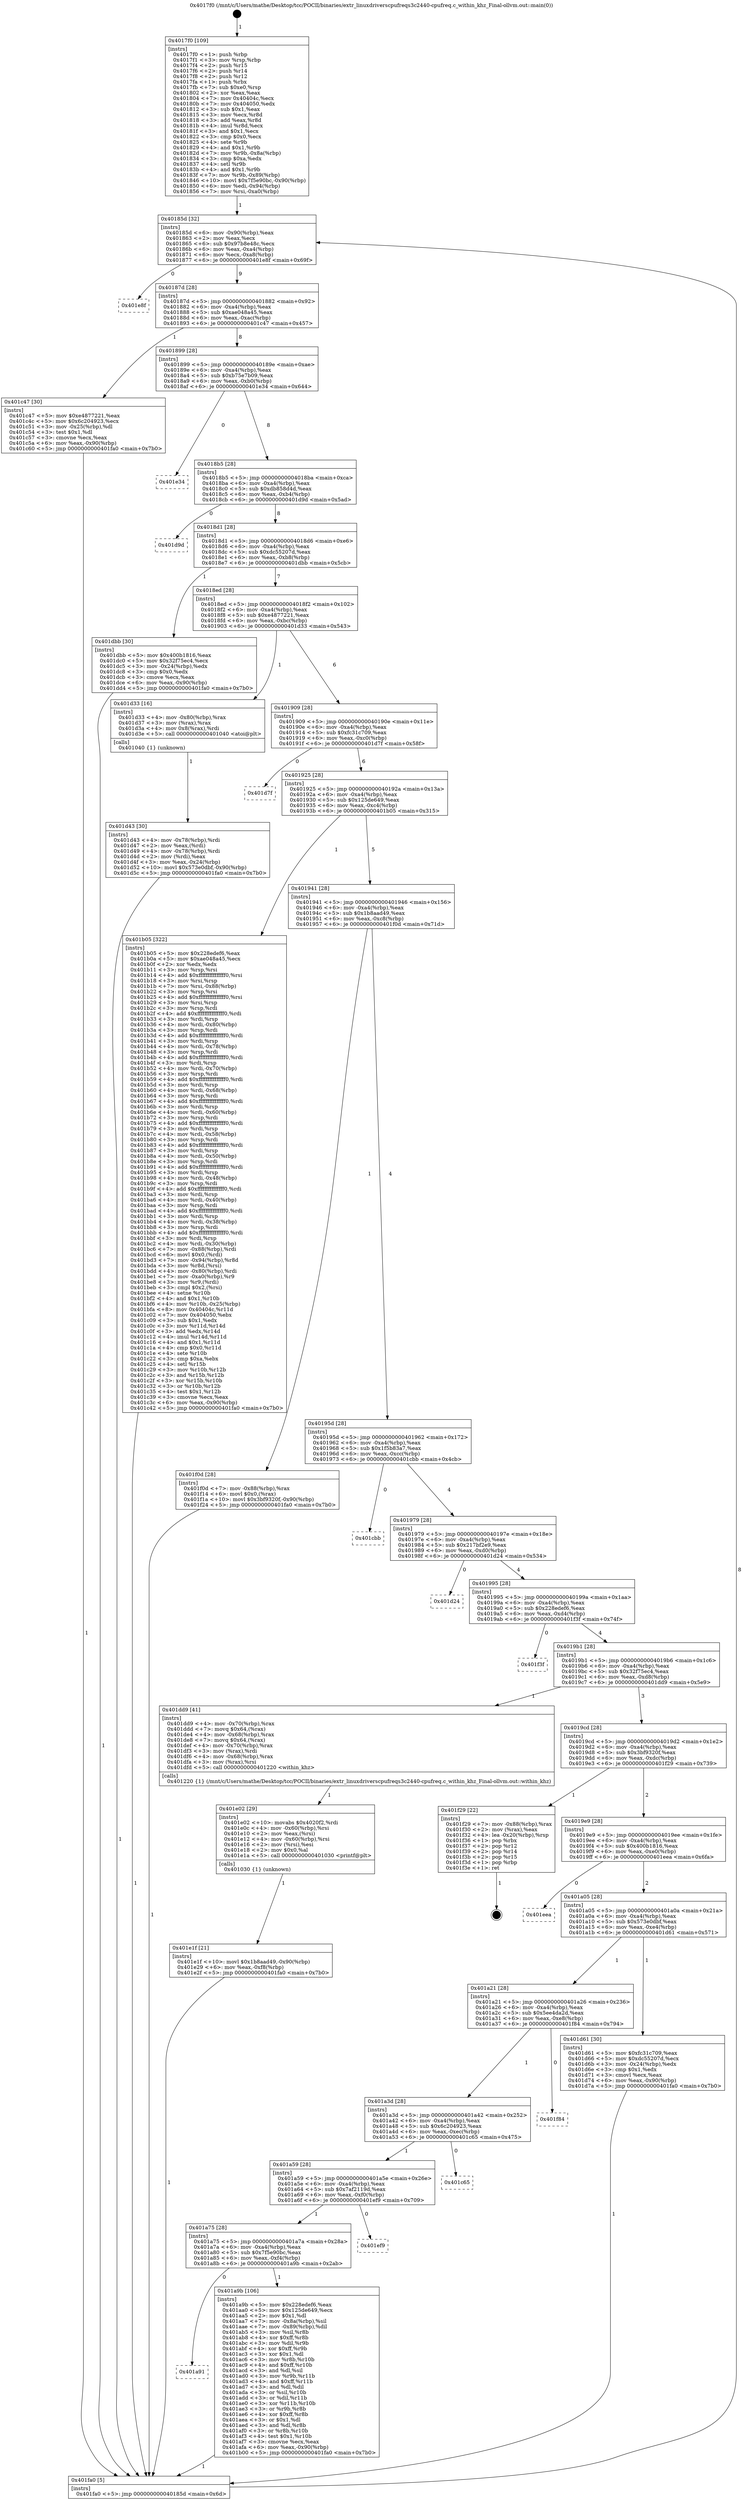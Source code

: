 digraph "0x4017f0" {
  label = "0x4017f0 (/mnt/c/Users/mathe/Desktop/tcc/POCII/binaries/extr_linuxdriverscpufreqs3c2440-cpufreq.c_within_khz_Final-ollvm.out::main(0))"
  labelloc = "t"
  node[shape=record]

  Entry [label="",width=0.3,height=0.3,shape=circle,fillcolor=black,style=filled]
  "0x40185d" [label="{
     0x40185d [32]\l
     | [instrs]\l
     &nbsp;&nbsp;0x40185d \<+6\>: mov -0x90(%rbp),%eax\l
     &nbsp;&nbsp;0x401863 \<+2\>: mov %eax,%ecx\l
     &nbsp;&nbsp;0x401865 \<+6\>: sub $0x97b8e48c,%ecx\l
     &nbsp;&nbsp;0x40186b \<+6\>: mov %eax,-0xa4(%rbp)\l
     &nbsp;&nbsp;0x401871 \<+6\>: mov %ecx,-0xa8(%rbp)\l
     &nbsp;&nbsp;0x401877 \<+6\>: je 0000000000401e8f \<main+0x69f\>\l
  }"]
  "0x401e8f" [label="{
     0x401e8f\l
  }", style=dashed]
  "0x40187d" [label="{
     0x40187d [28]\l
     | [instrs]\l
     &nbsp;&nbsp;0x40187d \<+5\>: jmp 0000000000401882 \<main+0x92\>\l
     &nbsp;&nbsp;0x401882 \<+6\>: mov -0xa4(%rbp),%eax\l
     &nbsp;&nbsp;0x401888 \<+5\>: sub $0xae048a45,%eax\l
     &nbsp;&nbsp;0x40188d \<+6\>: mov %eax,-0xac(%rbp)\l
     &nbsp;&nbsp;0x401893 \<+6\>: je 0000000000401c47 \<main+0x457\>\l
  }"]
  Exit [label="",width=0.3,height=0.3,shape=circle,fillcolor=black,style=filled,peripheries=2]
  "0x401c47" [label="{
     0x401c47 [30]\l
     | [instrs]\l
     &nbsp;&nbsp;0x401c47 \<+5\>: mov $0xe4877221,%eax\l
     &nbsp;&nbsp;0x401c4c \<+5\>: mov $0x6c204923,%ecx\l
     &nbsp;&nbsp;0x401c51 \<+3\>: mov -0x25(%rbp),%dl\l
     &nbsp;&nbsp;0x401c54 \<+3\>: test $0x1,%dl\l
     &nbsp;&nbsp;0x401c57 \<+3\>: cmovne %ecx,%eax\l
     &nbsp;&nbsp;0x401c5a \<+6\>: mov %eax,-0x90(%rbp)\l
     &nbsp;&nbsp;0x401c60 \<+5\>: jmp 0000000000401fa0 \<main+0x7b0\>\l
  }"]
  "0x401899" [label="{
     0x401899 [28]\l
     | [instrs]\l
     &nbsp;&nbsp;0x401899 \<+5\>: jmp 000000000040189e \<main+0xae\>\l
     &nbsp;&nbsp;0x40189e \<+6\>: mov -0xa4(%rbp),%eax\l
     &nbsp;&nbsp;0x4018a4 \<+5\>: sub $0xb75e7b09,%eax\l
     &nbsp;&nbsp;0x4018a9 \<+6\>: mov %eax,-0xb0(%rbp)\l
     &nbsp;&nbsp;0x4018af \<+6\>: je 0000000000401e34 \<main+0x644\>\l
  }"]
  "0x401e1f" [label="{
     0x401e1f [21]\l
     | [instrs]\l
     &nbsp;&nbsp;0x401e1f \<+10\>: movl $0x1b8aad49,-0x90(%rbp)\l
     &nbsp;&nbsp;0x401e29 \<+6\>: mov %eax,-0xf8(%rbp)\l
     &nbsp;&nbsp;0x401e2f \<+5\>: jmp 0000000000401fa0 \<main+0x7b0\>\l
  }"]
  "0x401e34" [label="{
     0x401e34\l
  }", style=dashed]
  "0x4018b5" [label="{
     0x4018b5 [28]\l
     | [instrs]\l
     &nbsp;&nbsp;0x4018b5 \<+5\>: jmp 00000000004018ba \<main+0xca\>\l
     &nbsp;&nbsp;0x4018ba \<+6\>: mov -0xa4(%rbp),%eax\l
     &nbsp;&nbsp;0x4018c0 \<+5\>: sub $0xdb858d4d,%eax\l
     &nbsp;&nbsp;0x4018c5 \<+6\>: mov %eax,-0xb4(%rbp)\l
     &nbsp;&nbsp;0x4018cb \<+6\>: je 0000000000401d9d \<main+0x5ad\>\l
  }"]
  "0x401e02" [label="{
     0x401e02 [29]\l
     | [instrs]\l
     &nbsp;&nbsp;0x401e02 \<+10\>: movabs $0x4020f2,%rdi\l
     &nbsp;&nbsp;0x401e0c \<+4\>: mov -0x60(%rbp),%rsi\l
     &nbsp;&nbsp;0x401e10 \<+2\>: mov %eax,(%rsi)\l
     &nbsp;&nbsp;0x401e12 \<+4\>: mov -0x60(%rbp),%rsi\l
     &nbsp;&nbsp;0x401e16 \<+2\>: mov (%rsi),%esi\l
     &nbsp;&nbsp;0x401e18 \<+2\>: mov $0x0,%al\l
     &nbsp;&nbsp;0x401e1a \<+5\>: call 0000000000401030 \<printf@plt\>\l
     | [calls]\l
     &nbsp;&nbsp;0x401030 \{1\} (unknown)\l
  }"]
  "0x401d9d" [label="{
     0x401d9d\l
  }", style=dashed]
  "0x4018d1" [label="{
     0x4018d1 [28]\l
     | [instrs]\l
     &nbsp;&nbsp;0x4018d1 \<+5\>: jmp 00000000004018d6 \<main+0xe6\>\l
     &nbsp;&nbsp;0x4018d6 \<+6\>: mov -0xa4(%rbp),%eax\l
     &nbsp;&nbsp;0x4018dc \<+5\>: sub $0xdc55207d,%eax\l
     &nbsp;&nbsp;0x4018e1 \<+6\>: mov %eax,-0xb8(%rbp)\l
     &nbsp;&nbsp;0x4018e7 \<+6\>: je 0000000000401dbb \<main+0x5cb\>\l
  }"]
  "0x401d43" [label="{
     0x401d43 [30]\l
     | [instrs]\l
     &nbsp;&nbsp;0x401d43 \<+4\>: mov -0x78(%rbp),%rdi\l
     &nbsp;&nbsp;0x401d47 \<+2\>: mov %eax,(%rdi)\l
     &nbsp;&nbsp;0x401d49 \<+4\>: mov -0x78(%rbp),%rdi\l
     &nbsp;&nbsp;0x401d4d \<+2\>: mov (%rdi),%eax\l
     &nbsp;&nbsp;0x401d4f \<+3\>: mov %eax,-0x24(%rbp)\l
     &nbsp;&nbsp;0x401d52 \<+10\>: movl $0x573e0dbf,-0x90(%rbp)\l
     &nbsp;&nbsp;0x401d5c \<+5\>: jmp 0000000000401fa0 \<main+0x7b0\>\l
  }"]
  "0x401dbb" [label="{
     0x401dbb [30]\l
     | [instrs]\l
     &nbsp;&nbsp;0x401dbb \<+5\>: mov $0x400b1816,%eax\l
     &nbsp;&nbsp;0x401dc0 \<+5\>: mov $0x32f75ec4,%ecx\l
     &nbsp;&nbsp;0x401dc5 \<+3\>: mov -0x24(%rbp),%edx\l
     &nbsp;&nbsp;0x401dc8 \<+3\>: cmp $0x0,%edx\l
     &nbsp;&nbsp;0x401dcb \<+3\>: cmove %ecx,%eax\l
     &nbsp;&nbsp;0x401dce \<+6\>: mov %eax,-0x90(%rbp)\l
     &nbsp;&nbsp;0x401dd4 \<+5\>: jmp 0000000000401fa0 \<main+0x7b0\>\l
  }"]
  "0x4018ed" [label="{
     0x4018ed [28]\l
     | [instrs]\l
     &nbsp;&nbsp;0x4018ed \<+5\>: jmp 00000000004018f2 \<main+0x102\>\l
     &nbsp;&nbsp;0x4018f2 \<+6\>: mov -0xa4(%rbp),%eax\l
     &nbsp;&nbsp;0x4018f8 \<+5\>: sub $0xe4877221,%eax\l
     &nbsp;&nbsp;0x4018fd \<+6\>: mov %eax,-0xbc(%rbp)\l
     &nbsp;&nbsp;0x401903 \<+6\>: je 0000000000401d33 \<main+0x543\>\l
  }"]
  "0x4017f0" [label="{
     0x4017f0 [109]\l
     | [instrs]\l
     &nbsp;&nbsp;0x4017f0 \<+1\>: push %rbp\l
     &nbsp;&nbsp;0x4017f1 \<+3\>: mov %rsp,%rbp\l
     &nbsp;&nbsp;0x4017f4 \<+2\>: push %r15\l
     &nbsp;&nbsp;0x4017f6 \<+2\>: push %r14\l
     &nbsp;&nbsp;0x4017f8 \<+2\>: push %r12\l
     &nbsp;&nbsp;0x4017fa \<+1\>: push %rbx\l
     &nbsp;&nbsp;0x4017fb \<+7\>: sub $0xe0,%rsp\l
     &nbsp;&nbsp;0x401802 \<+2\>: xor %eax,%eax\l
     &nbsp;&nbsp;0x401804 \<+7\>: mov 0x40404c,%ecx\l
     &nbsp;&nbsp;0x40180b \<+7\>: mov 0x404050,%edx\l
     &nbsp;&nbsp;0x401812 \<+3\>: sub $0x1,%eax\l
     &nbsp;&nbsp;0x401815 \<+3\>: mov %ecx,%r8d\l
     &nbsp;&nbsp;0x401818 \<+3\>: add %eax,%r8d\l
     &nbsp;&nbsp;0x40181b \<+4\>: imul %r8d,%ecx\l
     &nbsp;&nbsp;0x40181f \<+3\>: and $0x1,%ecx\l
     &nbsp;&nbsp;0x401822 \<+3\>: cmp $0x0,%ecx\l
     &nbsp;&nbsp;0x401825 \<+4\>: sete %r9b\l
     &nbsp;&nbsp;0x401829 \<+4\>: and $0x1,%r9b\l
     &nbsp;&nbsp;0x40182d \<+7\>: mov %r9b,-0x8a(%rbp)\l
     &nbsp;&nbsp;0x401834 \<+3\>: cmp $0xa,%edx\l
     &nbsp;&nbsp;0x401837 \<+4\>: setl %r9b\l
     &nbsp;&nbsp;0x40183b \<+4\>: and $0x1,%r9b\l
     &nbsp;&nbsp;0x40183f \<+7\>: mov %r9b,-0x89(%rbp)\l
     &nbsp;&nbsp;0x401846 \<+10\>: movl $0x7f5e90bc,-0x90(%rbp)\l
     &nbsp;&nbsp;0x401850 \<+6\>: mov %edi,-0x94(%rbp)\l
     &nbsp;&nbsp;0x401856 \<+7\>: mov %rsi,-0xa0(%rbp)\l
  }"]
  "0x401d33" [label="{
     0x401d33 [16]\l
     | [instrs]\l
     &nbsp;&nbsp;0x401d33 \<+4\>: mov -0x80(%rbp),%rax\l
     &nbsp;&nbsp;0x401d37 \<+3\>: mov (%rax),%rax\l
     &nbsp;&nbsp;0x401d3a \<+4\>: mov 0x8(%rax),%rdi\l
     &nbsp;&nbsp;0x401d3e \<+5\>: call 0000000000401040 \<atoi@plt\>\l
     | [calls]\l
     &nbsp;&nbsp;0x401040 \{1\} (unknown)\l
  }"]
  "0x401909" [label="{
     0x401909 [28]\l
     | [instrs]\l
     &nbsp;&nbsp;0x401909 \<+5\>: jmp 000000000040190e \<main+0x11e\>\l
     &nbsp;&nbsp;0x40190e \<+6\>: mov -0xa4(%rbp),%eax\l
     &nbsp;&nbsp;0x401914 \<+5\>: sub $0xfc31c709,%eax\l
     &nbsp;&nbsp;0x401919 \<+6\>: mov %eax,-0xc0(%rbp)\l
     &nbsp;&nbsp;0x40191f \<+6\>: je 0000000000401d7f \<main+0x58f\>\l
  }"]
  "0x401fa0" [label="{
     0x401fa0 [5]\l
     | [instrs]\l
     &nbsp;&nbsp;0x401fa0 \<+5\>: jmp 000000000040185d \<main+0x6d\>\l
  }"]
  "0x401d7f" [label="{
     0x401d7f\l
  }", style=dashed]
  "0x401925" [label="{
     0x401925 [28]\l
     | [instrs]\l
     &nbsp;&nbsp;0x401925 \<+5\>: jmp 000000000040192a \<main+0x13a\>\l
     &nbsp;&nbsp;0x40192a \<+6\>: mov -0xa4(%rbp),%eax\l
     &nbsp;&nbsp;0x401930 \<+5\>: sub $0x125de649,%eax\l
     &nbsp;&nbsp;0x401935 \<+6\>: mov %eax,-0xc4(%rbp)\l
     &nbsp;&nbsp;0x40193b \<+6\>: je 0000000000401b05 \<main+0x315\>\l
  }"]
  "0x401a91" [label="{
     0x401a91\l
  }", style=dashed]
  "0x401b05" [label="{
     0x401b05 [322]\l
     | [instrs]\l
     &nbsp;&nbsp;0x401b05 \<+5\>: mov $0x228edef6,%eax\l
     &nbsp;&nbsp;0x401b0a \<+5\>: mov $0xae048a45,%ecx\l
     &nbsp;&nbsp;0x401b0f \<+2\>: xor %edx,%edx\l
     &nbsp;&nbsp;0x401b11 \<+3\>: mov %rsp,%rsi\l
     &nbsp;&nbsp;0x401b14 \<+4\>: add $0xfffffffffffffff0,%rsi\l
     &nbsp;&nbsp;0x401b18 \<+3\>: mov %rsi,%rsp\l
     &nbsp;&nbsp;0x401b1b \<+7\>: mov %rsi,-0x88(%rbp)\l
     &nbsp;&nbsp;0x401b22 \<+3\>: mov %rsp,%rsi\l
     &nbsp;&nbsp;0x401b25 \<+4\>: add $0xfffffffffffffff0,%rsi\l
     &nbsp;&nbsp;0x401b29 \<+3\>: mov %rsi,%rsp\l
     &nbsp;&nbsp;0x401b2c \<+3\>: mov %rsp,%rdi\l
     &nbsp;&nbsp;0x401b2f \<+4\>: add $0xfffffffffffffff0,%rdi\l
     &nbsp;&nbsp;0x401b33 \<+3\>: mov %rdi,%rsp\l
     &nbsp;&nbsp;0x401b36 \<+4\>: mov %rdi,-0x80(%rbp)\l
     &nbsp;&nbsp;0x401b3a \<+3\>: mov %rsp,%rdi\l
     &nbsp;&nbsp;0x401b3d \<+4\>: add $0xfffffffffffffff0,%rdi\l
     &nbsp;&nbsp;0x401b41 \<+3\>: mov %rdi,%rsp\l
     &nbsp;&nbsp;0x401b44 \<+4\>: mov %rdi,-0x78(%rbp)\l
     &nbsp;&nbsp;0x401b48 \<+3\>: mov %rsp,%rdi\l
     &nbsp;&nbsp;0x401b4b \<+4\>: add $0xfffffffffffffff0,%rdi\l
     &nbsp;&nbsp;0x401b4f \<+3\>: mov %rdi,%rsp\l
     &nbsp;&nbsp;0x401b52 \<+4\>: mov %rdi,-0x70(%rbp)\l
     &nbsp;&nbsp;0x401b56 \<+3\>: mov %rsp,%rdi\l
     &nbsp;&nbsp;0x401b59 \<+4\>: add $0xfffffffffffffff0,%rdi\l
     &nbsp;&nbsp;0x401b5d \<+3\>: mov %rdi,%rsp\l
     &nbsp;&nbsp;0x401b60 \<+4\>: mov %rdi,-0x68(%rbp)\l
     &nbsp;&nbsp;0x401b64 \<+3\>: mov %rsp,%rdi\l
     &nbsp;&nbsp;0x401b67 \<+4\>: add $0xfffffffffffffff0,%rdi\l
     &nbsp;&nbsp;0x401b6b \<+3\>: mov %rdi,%rsp\l
     &nbsp;&nbsp;0x401b6e \<+4\>: mov %rdi,-0x60(%rbp)\l
     &nbsp;&nbsp;0x401b72 \<+3\>: mov %rsp,%rdi\l
     &nbsp;&nbsp;0x401b75 \<+4\>: add $0xfffffffffffffff0,%rdi\l
     &nbsp;&nbsp;0x401b79 \<+3\>: mov %rdi,%rsp\l
     &nbsp;&nbsp;0x401b7c \<+4\>: mov %rdi,-0x58(%rbp)\l
     &nbsp;&nbsp;0x401b80 \<+3\>: mov %rsp,%rdi\l
     &nbsp;&nbsp;0x401b83 \<+4\>: add $0xfffffffffffffff0,%rdi\l
     &nbsp;&nbsp;0x401b87 \<+3\>: mov %rdi,%rsp\l
     &nbsp;&nbsp;0x401b8a \<+4\>: mov %rdi,-0x50(%rbp)\l
     &nbsp;&nbsp;0x401b8e \<+3\>: mov %rsp,%rdi\l
     &nbsp;&nbsp;0x401b91 \<+4\>: add $0xfffffffffffffff0,%rdi\l
     &nbsp;&nbsp;0x401b95 \<+3\>: mov %rdi,%rsp\l
     &nbsp;&nbsp;0x401b98 \<+4\>: mov %rdi,-0x48(%rbp)\l
     &nbsp;&nbsp;0x401b9c \<+3\>: mov %rsp,%rdi\l
     &nbsp;&nbsp;0x401b9f \<+4\>: add $0xfffffffffffffff0,%rdi\l
     &nbsp;&nbsp;0x401ba3 \<+3\>: mov %rdi,%rsp\l
     &nbsp;&nbsp;0x401ba6 \<+4\>: mov %rdi,-0x40(%rbp)\l
     &nbsp;&nbsp;0x401baa \<+3\>: mov %rsp,%rdi\l
     &nbsp;&nbsp;0x401bad \<+4\>: add $0xfffffffffffffff0,%rdi\l
     &nbsp;&nbsp;0x401bb1 \<+3\>: mov %rdi,%rsp\l
     &nbsp;&nbsp;0x401bb4 \<+4\>: mov %rdi,-0x38(%rbp)\l
     &nbsp;&nbsp;0x401bb8 \<+3\>: mov %rsp,%rdi\l
     &nbsp;&nbsp;0x401bbb \<+4\>: add $0xfffffffffffffff0,%rdi\l
     &nbsp;&nbsp;0x401bbf \<+3\>: mov %rdi,%rsp\l
     &nbsp;&nbsp;0x401bc2 \<+4\>: mov %rdi,-0x30(%rbp)\l
     &nbsp;&nbsp;0x401bc6 \<+7\>: mov -0x88(%rbp),%rdi\l
     &nbsp;&nbsp;0x401bcd \<+6\>: movl $0x0,(%rdi)\l
     &nbsp;&nbsp;0x401bd3 \<+7\>: mov -0x94(%rbp),%r8d\l
     &nbsp;&nbsp;0x401bda \<+3\>: mov %r8d,(%rsi)\l
     &nbsp;&nbsp;0x401bdd \<+4\>: mov -0x80(%rbp),%rdi\l
     &nbsp;&nbsp;0x401be1 \<+7\>: mov -0xa0(%rbp),%r9\l
     &nbsp;&nbsp;0x401be8 \<+3\>: mov %r9,(%rdi)\l
     &nbsp;&nbsp;0x401beb \<+3\>: cmpl $0x2,(%rsi)\l
     &nbsp;&nbsp;0x401bee \<+4\>: setne %r10b\l
     &nbsp;&nbsp;0x401bf2 \<+4\>: and $0x1,%r10b\l
     &nbsp;&nbsp;0x401bf6 \<+4\>: mov %r10b,-0x25(%rbp)\l
     &nbsp;&nbsp;0x401bfa \<+8\>: mov 0x40404c,%r11d\l
     &nbsp;&nbsp;0x401c02 \<+7\>: mov 0x404050,%ebx\l
     &nbsp;&nbsp;0x401c09 \<+3\>: sub $0x1,%edx\l
     &nbsp;&nbsp;0x401c0c \<+3\>: mov %r11d,%r14d\l
     &nbsp;&nbsp;0x401c0f \<+3\>: add %edx,%r14d\l
     &nbsp;&nbsp;0x401c12 \<+4\>: imul %r14d,%r11d\l
     &nbsp;&nbsp;0x401c16 \<+4\>: and $0x1,%r11d\l
     &nbsp;&nbsp;0x401c1a \<+4\>: cmp $0x0,%r11d\l
     &nbsp;&nbsp;0x401c1e \<+4\>: sete %r10b\l
     &nbsp;&nbsp;0x401c22 \<+3\>: cmp $0xa,%ebx\l
     &nbsp;&nbsp;0x401c25 \<+4\>: setl %r15b\l
     &nbsp;&nbsp;0x401c29 \<+3\>: mov %r10b,%r12b\l
     &nbsp;&nbsp;0x401c2c \<+3\>: and %r15b,%r12b\l
     &nbsp;&nbsp;0x401c2f \<+3\>: xor %r15b,%r10b\l
     &nbsp;&nbsp;0x401c32 \<+3\>: or %r10b,%r12b\l
     &nbsp;&nbsp;0x401c35 \<+4\>: test $0x1,%r12b\l
     &nbsp;&nbsp;0x401c39 \<+3\>: cmovne %ecx,%eax\l
     &nbsp;&nbsp;0x401c3c \<+6\>: mov %eax,-0x90(%rbp)\l
     &nbsp;&nbsp;0x401c42 \<+5\>: jmp 0000000000401fa0 \<main+0x7b0\>\l
  }"]
  "0x401941" [label="{
     0x401941 [28]\l
     | [instrs]\l
     &nbsp;&nbsp;0x401941 \<+5\>: jmp 0000000000401946 \<main+0x156\>\l
     &nbsp;&nbsp;0x401946 \<+6\>: mov -0xa4(%rbp),%eax\l
     &nbsp;&nbsp;0x40194c \<+5\>: sub $0x1b8aad49,%eax\l
     &nbsp;&nbsp;0x401951 \<+6\>: mov %eax,-0xc8(%rbp)\l
     &nbsp;&nbsp;0x401957 \<+6\>: je 0000000000401f0d \<main+0x71d\>\l
  }"]
  "0x401a9b" [label="{
     0x401a9b [106]\l
     | [instrs]\l
     &nbsp;&nbsp;0x401a9b \<+5\>: mov $0x228edef6,%eax\l
     &nbsp;&nbsp;0x401aa0 \<+5\>: mov $0x125de649,%ecx\l
     &nbsp;&nbsp;0x401aa5 \<+2\>: mov $0x1,%dl\l
     &nbsp;&nbsp;0x401aa7 \<+7\>: mov -0x8a(%rbp),%sil\l
     &nbsp;&nbsp;0x401aae \<+7\>: mov -0x89(%rbp),%dil\l
     &nbsp;&nbsp;0x401ab5 \<+3\>: mov %sil,%r8b\l
     &nbsp;&nbsp;0x401ab8 \<+4\>: xor $0xff,%r8b\l
     &nbsp;&nbsp;0x401abc \<+3\>: mov %dil,%r9b\l
     &nbsp;&nbsp;0x401abf \<+4\>: xor $0xff,%r9b\l
     &nbsp;&nbsp;0x401ac3 \<+3\>: xor $0x1,%dl\l
     &nbsp;&nbsp;0x401ac6 \<+3\>: mov %r8b,%r10b\l
     &nbsp;&nbsp;0x401ac9 \<+4\>: and $0xff,%r10b\l
     &nbsp;&nbsp;0x401acd \<+3\>: and %dl,%sil\l
     &nbsp;&nbsp;0x401ad0 \<+3\>: mov %r9b,%r11b\l
     &nbsp;&nbsp;0x401ad3 \<+4\>: and $0xff,%r11b\l
     &nbsp;&nbsp;0x401ad7 \<+3\>: and %dl,%dil\l
     &nbsp;&nbsp;0x401ada \<+3\>: or %sil,%r10b\l
     &nbsp;&nbsp;0x401add \<+3\>: or %dil,%r11b\l
     &nbsp;&nbsp;0x401ae0 \<+3\>: xor %r11b,%r10b\l
     &nbsp;&nbsp;0x401ae3 \<+3\>: or %r9b,%r8b\l
     &nbsp;&nbsp;0x401ae6 \<+4\>: xor $0xff,%r8b\l
     &nbsp;&nbsp;0x401aea \<+3\>: or $0x1,%dl\l
     &nbsp;&nbsp;0x401aed \<+3\>: and %dl,%r8b\l
     &nbsp;&nbsp;0x401af0 \<+3\>: or %r8b,%r10b\l
     &nbsp;&nbsp;0x401af3 \<+4\>: test $0x1,%r10b\l
     &nbsp;&nbsp;0x401af7 \<+3\>: cmovne %ecx,%eax\l
     &nbsp;&nbsp;0x401afa \<+6\>: mov %eax,-0x90(%rbp)\l
     &nbsp;&nbsp;0x401b00 \<+5\>: jmp 0000000000401fa0 \<main+0x7b0\>\l
  }"]
  "0x401f0d" [label="{
     0x401f0d [28]\l
     | [instrs]\l
     &nbsp;&nbsp;0x401f0d \<+7\>: mov -0x88(%rbp),%rax\l
     &nbsp;&nbsp;0x401f14 \<+6\>: movl $0x0,(%rax)\l
     &nbsp;&nbsp;0x401f1a \<+10\>: movl $0x3bf9320f,-0x90(%rbp)\l
     &nbsp;&nbsp;0x401f24 \<+5\>: jmp 0000000000401fa0 \<main+0x7b0\>\l
  }"]
  "0x40195d" [label="{
     0x40195d [28]\l
     | [instrs]\l
     &nbsp;&nbsp;0x40195d \<+5\>: jmp 0000000000401962 \<main+0x172\>\l
     &nbsp;&nbsp;0x401962 \<+6\>: mov -0xa4(%rbp),%eax\l
     &nbsp;&nbsp;0x401968 \<+5\>: sub $0x1f5b83a7,%eax\l
     &nbsp;&nbsp;0x40196d \<+6\>: mov %eax,-0xcc(%rbp)\l
     &nbsp;&nbsp;0x401973 \<+6\>: je 0000000000401cbb \<main+0x4cb\>\l
  }"]
  "0x401a75" [label="{
     0x401a75 [28]\l
     | [instrs]\l
     &nbsp;&nbsp;0x401a75 \<+5\>: jmp 0000000000401a7a \<main+0x28a\>\l
     &nbsp;&nbsp;0x401a7a \<+6\>: mov -0xa4(%rbp),%eax\l
     &nbsp;&nbsp;0x401a80 \<+5\>: sub $0x7f5e90bc,%eax\l
     &nbsp;&nbsp;0x401a85 \<+6\>: mov %eax,-0xf4(%rbp)\l
     &nbsp;&nbsp;0x401a8b \<+6\>: je 0000000000401a9b \<main+0x2ab\>\l
  }"]
  "0x401cbb" [label="{
     0x401cbb\l
  }", style=dashed]
  "0x401979" [label="{
     0x401979 [28]\l
     | [instrs]\l
     &nbsp;&nbsp;0x401979 \<+5\>: jmp 000000000040197e \<main+0x18e\>\l
     &nbsp;&nbsp;0x40197e \<+6\>: mov -0xa4(%rbp),%eax\l
     &nbsp;&nbsp;0x401984 \<+5\>: sub $0x217bf2e9,%eax\l
     &nbsp;&nbsp;0x401989 \<+6\>: mov %eax,-0xd0(%rbp)\l
     &nbsp;&nbsp;0x40198f \<+6\>: je 0000000000401d24 \<main+0x534\>\l
  }"]
  "0x401ef9" [label="{
     0x401ef9\l
  }", style=dashed]
  "0x401d24" [label="{
     0x401d24\l
  }", style=dashed]
  "0x401995" [label="{
     0x401995 [28]\l
     | [instrs]\l
     &nbsp;&nbsp;0x401995 \<+5\>: jmp 000000000040199a \<main+0x1aa\>\l
     &nbsp;&nbsp;0x40199a \<+6\>: mov -0xa4(%rbp),%eax\l
     &nbsp;&nbsp;0x4019a0 \<+5\>: sub $0x228edef6,%eax\l
     &nbsp;&nbsp;0x4019a5 \<+6\>: mov %eax,-0xd4(%rbp)\l
     &nbsp;&nbsp;0x4019ab \<+6\>: je 0000000000401f3f \<main+0x74f\>\l
  }"]
  "0x401a59" [label="{
     0x401a59 [28]\l
     | [instrs]\l
     &nbsp;&nbsp;0x401a59 \<+5\>: jmp 0000000000401a5e \<main+0x26e\>\l
     &nbsp;&nbsp;0x401a5e \<+6\>: mov -0xa4(%rbp),%eax\l
     &nbsp;&nbsp;0x401a64 \<+5\>: sub $0x7af2119d,%eax\l
     &nbsp;&nbsp;0x401a69 \<+6\>: mov %eax,-0xf0(%rbp)\l
     &nbsp;&nbsp;0x401a6f \<+6\>: je 0000000000401ef9 \<main+0x709\>\l
  }"]
  "0x401f3f" [label="{
     0x401f3f\l
  }", style=dashed]
  "0x4019b1" [label="{
     0x4019b1 [28]\l
     | [instrs]\l
     &nbsp;&nbsp;0x4019b1 \<+5\>: jmp 00000000004019b6 \<main+0x1c6\>\l
     &nbsp;&nbsp;0x4019b6 \<+6\>: mov -0xa4(%rbp),%eax\l
     &nbsp;&nbsp;0x4019bc \<+5\>: sub $0x32f75ec4,%eax\l
     &nbsp;&nbsp;0x4019c1 \<+6\>: mov %eax,-0xd8(%rbp)\l
     &nbsp;&nbsp;0x4019c7 \<+6\>: je 0000000000401dd9 \<main+0x5e9\>\l
  }"]
  "0x401c65" [label="{
     0x401c65\l
  }", style=dashed]
  "0x401dd9" [label="{
     0x401dd9 [41]\l
     | [instrs]\l
     &nbsp;&nbsp;0x401dd9 \<+4\>: mov -0x70(%rbp),%rax\l
     &nbsp;&nbsp;0x401ddd \<+7\>: movq $0x64,(%rax)\l
     &nbsp;&nbsp;0x401de4 \<+4\>: mov -0x68(%rbp),%rax\l
     &nbsp;&nbsp;0x401de8 \<+7\>: movq $0x64,(%rax)\l
     &nbsp;&nbsp;0x401def \<+4\>: mov -0x70(%rbp),%rax\l
     &nbsp;&nbsp;0x401df3 \<+3\>: mov (%rax),%rdi\l
     &nbsp;&nbsp;0x401df6 \<+4\>: mov -0x68(%rbp),%rax\l
     &nbsp;&nbsp;0x401dfa \<+3\>: mov (%rax),%rsi\l
     &nbsp;&nbsp;0x401dfd \<+5\>: call 0000000000401220 \<within_khz\>\l
     | [calls]\l
     &nbsp;&nbsp;0x401220 \{1\} (/mnt/c/Users/mathe/Desktop/tcc/POCII/binaries/extr_linuxdriverscpufreqs3c2440-cpufreq.c_within_khz_Final-ollvm.out::within_khz)\l
  }"]
  "0x4019cd" [label="{
     0x4019cd [28]\l
     | [instrs]\l
     &nbsp;&nbsp;0x4019cd \<+5\>: jmp 00000000004019d2 \<main+0x1e2\>\l
     &nbsp;&nbsp;0x4019d2 \<+6\>: mov -0xa4(%rbp),%eax\l
     &nbsp;&nbsp;0x4019d8 \<+5\>: sub $0x3bf9320f,%eax\l
     &nbsp;&nbsp;0x4019dd \<+6\>: mov %eax,-0xdc(%rbp)\l
     &nbsp;&nbsp;0x4019e3 \<+6\>: je 0000000000401f29 \<main+0x739\>\l
  }"]
  "0x401a3d" [label="{
     0x401a3d [28]\l
     | [instrs]\l
     &nbsp;&nbsp;0x401a3d \<+5\>: jmp 0000000000401a42 \<main+0x252\>\l
     &nbsp;&nbsp;0x401a42 \<+6\>: mov -0xa4(%rbp),%eax\l
     &nbsp;&nbsp;0x401a48 \<+5\>: sub $0x6c204923,%eax\l
     &nbsp;&nbsp;0x401a4d \<+6\>: mov %eax,-0xec(%rbp)\l
     &nbsp;&nbsp;0x401a53 \<+6\>: je 0000000000401c65 \<main+0x475\>\l
  }"]
  "0x401f29" [label="{
     0x401f29 [22]\l
     | [instrs]\l
     &nbsp;&nbsp;0x401f29 \<+7\>: mov -0x88(%rbp),%rax\l
     &nbsp;&nbsp;0x401f30 \<+2\>: mov (%rax),%eax\l
     &nbsp;&nbsp;0x401f32 \<+4\>: lea -0x20(%rbp),%rsp\l
     &nbsp;&nbsp;0x401f36 \<+1\>: pop %rbx\l
     &nbsp;&nbsp;0x401f37 \<+2\>: pop %r12\l
     &nbsp;&nbsp;0x401f39 \<+2\>: pop %r14\l
     &nbsp;&nbsp;0x401f3b \<+2\>: pop %r15\l
     &nbsp;&nbsp;0x401f3d \<+1\>: pop %rbp\l
     &nbsp;&nbsp;0x401f3e \<+1\>: ret\l
  }"]
  "0x4019e9" [label="{
     0x4019e9 [28]\l
     | [instrs]\l
     &nbsp;&nbsp;0x4019e9 \<+5\>: jmp 00000000004019ee \<main+0x1fe\>\l
     &nbsp;&nbsp;0x4019ee \<+6\>: mov -0xa4(%rbp),%eax\l
     &nbsp;&nbsp;0x4019f4 \<+5\>: sub $0x400b1816,%eax\l
     &nbsp;&nbsp;0x4019f9 \<+6\>: mov %eax,-0xe0(%rbp)\l
     &nbsp;&nbsp;0x4019ff \<+6\>: je 0000000000401eea \<main+0x6fa\>\l
  }"]
  "0x401f84" [label="{
     0x401f84\l
  }", style=dashed]
  "0x401eea" [label="{
     0x401eea\l
  }", style=dashed]
  "0x401a05" [label="{
     0x401a05 [28]\l
     | [instrs]\l
     &nbsp;&nbsp;0x401a05 \<+5\>: jmp 0000000000401a0a \<main+0x21a\>\l
     &nbsp;&nbsp;0x401a0a \<+6\>: mov -0xa4(%rbp),%eax\l
     &nbsp;&nbsp;0x401a10 \<+5\>: sub $0x573e0dbf,%eax\l
     &nbsp;&nbsp;0x401a15 \<+6\>: mov %eax,-0xe4(%rbp)\l
     &nbsp;&nbsp;0x401a1b \<+6\>: je 0000000000401d61 \<main+0x571\>\l
  }"]
  "0x401a21" [label="{
     0x401a21 [28]\l
     | [instrs]\l
     &nbsp;&nbsp;0x401a21 \<+5\>: jmp 0000000000401a26 \<main+0x236\>\l
     &nbsp;&nbsp;0x401a26 \<+6\>: mov -0xa4(%rbp),%eax\l
     &nbsp;&nbsp;0x401a2c \<+5\>: sub $0x5ee4da2d,%eax\l
     &nbsp;&nbsp;0x401a31 \<+6\>: mov %eax,-0xe8(%rbp)\l
     &nbsp;&nbsp;0x401a37 \<+6\>: je 0000000000401f84 \<main+0x794\>\l
  }"]
  "0x401d61" [label="{
     0x401d61 [30]\l
     | [instrs]\l
     &nbsp;&nbsp;0x401d61 \<+5\>: mov $0xfc31c709,%eax\l
     &nbsp;&nbsp;0x401d66 \<+5\>: mov $0xdc55207d,%ecx\l
     &nbsp;&nbsp;0x401d6b \<+3\>: mov -0x24(%rbp),%edx\l
     &nbsp;&nbsp;0x401d6e \<+3\>: cmp $0x1,%edx\l
     &nbsp;&nbsp;0x401d71 \<+3\>: cmovl %ecx,%eax\l
     &nbsp;&nbsp;0x401d74 \<+6\>: mov %eax,-0x90(%rbp)\l
     &nbsp;&nbsp;0x401d7a \<+5\>: jmp 0000000000401fa0 \<main+0x7b0\>\l
  }"]
  Entry -> "0x4017f0" [label=" 1"]
  "0x40185d" -> "0x401e8f" [label=" 0"]
  "0x40185d" -> "0x40187d" [label=" 9"]
  "0x401f29" -> Exit [label=" 1"]
  "0x40187d" -> "0x401c47" [label=" 1"]
  "0x40187d" -> "0x401899" [label=" 8"]
  "0x401f0d" -> "0x401fa0" [label=" 1"]
  "0x401899" -> "0x401e34" [label=" 0"]
  "0x401899" -> "0x4018b5" [label=" 8"]
  "0x401e1f" -> "0x401fa0" [label=" 1"]
  "0x4018b5" -> "0x401d9d" [label=" 0"]
  "0x4018b5" -> "0x4018d1" [label=" 8"]
  "0x401e02" -> "0x401e1f" [label=" 1"]
  "0x4018d1" -> "0x401dbb" [label=" 1"]
  "0x4018d1" -> "0x4018ed" [label=" 7"]
  "0x401dd9" -> "0x401e02" [label=" 1"]
  "0x4018ed" -> "0x401d33" [label=" 1"]
  "0x4018ed" -> "0x401909" [label=" 6"]
  "0x401d61" -> "0x401fa0" [label=" 1"]
  "0x401909" -> "0x401d7f" [label=" 0"]
  "0x401909" -> "0x401925" [label=" 6"]
  "0x401d43" -> "0x401fa0" [label=" 1"]
  "0x401925" -> "0x401b05" [label=" 1"]
  "0x401925" -> "0x401941" [label=" 5"]
  "0x401d33" -> "0x401d43" [label=" 1"]
  "0x401941" -> "0x401f0d" [label=" 1"]
  "0x401941" -> "0x40195d" [label=" 4"]
  "0x401c47" -> "0x401fa0" [label=" 1"]
  "0x40195d" -> "0x401cbb" [label=" 0"]
  "0x40195d" -> "0x401979" [label=" 4"]
  "0x401dbb" -> "0x401fa0" [label=" 1"]
  "0x401979" -> "0x401d24" [label=" 0"]
  "0x401979" -> "0x401995" [label=" 4"]
  "0x401fa0" -> "0x40185d" [label=" 8"]
  "0x401995" -> "0x401f3f" [label=" 0"]
  "0x401995" -> "0x4019b1" [label=" 4"]
  "0x401a9b" -> "0x401fa0" [label=" 1"]
  "0x4019b1" -> "0x401dd9" [label=" 1"]
  "0x4019b1" -> "0x4019cd" [label=" 3"]
  "0x401a75" -> "0x401a91" [label=" 0"]
  "0x4019cd" -> "0x401f29" [label=" 1"]
  "0x4019cd" -> "0x4019e9" [label=" 2"]
  "0x401b05" -> "0x401fa0" [label=" 1"]
  "0x4019e9" -> "0x401eea" [label=" 0"]
  "0x4019e9" -> "0x401a05" [label=" 2"]
  "0x401a59" -> "0x401a75" [label=" 1"]
  "0x401a05" -> "0x401d61" [label=" 1"]
  "0x401a05" -> "0x401a21" [label=" 1"]
  "0x401a59" -> "0x401ef9" [label=" 0"]
  "0x401a21" -> "0x401f84" [label=" 0"]
  "0x401a21" -> "0x401a3d" [label=" 1"]
  "0x401a75" -> "0x401a9b" [label=" 1"]
  "0x401a3d" -> "0x401c65" [label=" 0"]
  "0x401a3d" -> "0x401a59" [label=" 1"]
  "0x4017f0" -> "0x40185d" [label=" 1"]
}
